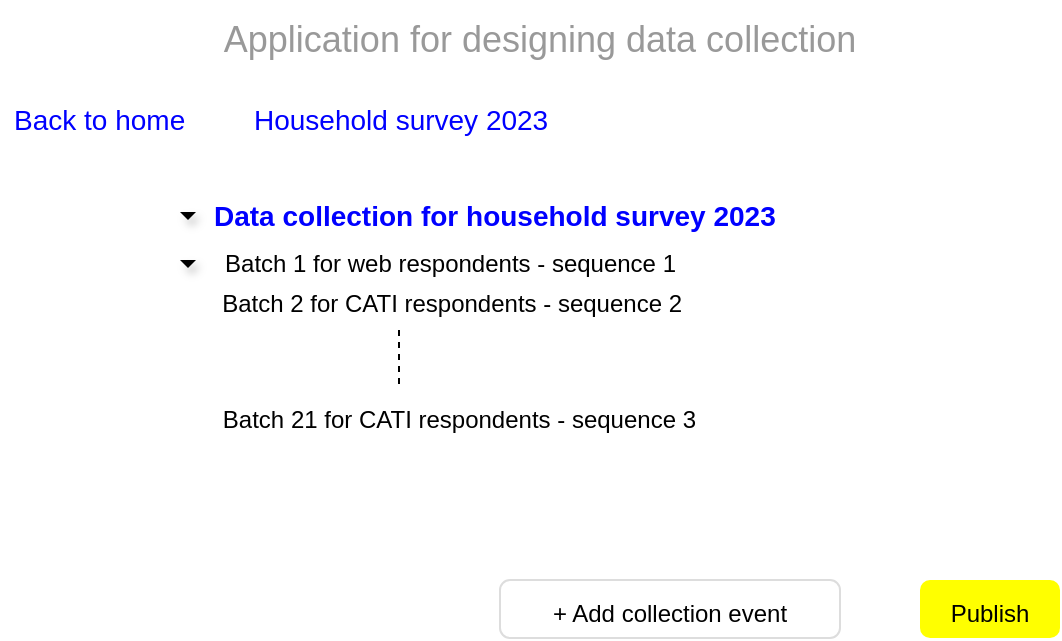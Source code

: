 <mxfile version="20.8.5" type="device"><diagram name="Page-1" id="c9db0220-8083-56f3-ca83-edcdcd058819"><mxGraphModel dx="1114" dy="574" grid="1" gridSize="10" guides="1" tooltips="1" connect="1" arrows="1" fold="1" page="1" pageScale="1.5" pageWidth="826" pageHeight="1169" background="#ffffff" math="0" shadow="0"><root><mxCell id="0" style=";html=1;"/><mxCell id="1" style=";html=1;" parent="0"/><mxCell id="3d76a8aef4d5c911-26" value="" style="shape=triangle;strokeColor=none;fillColor=#000000;direction=south;rounded=0;shadow=1;fontSize=12;fontColor=#000000;align=center;html=1;" parent="1" vertex="1"><mxGeometry x="100" y="146" width="8" height="4" as="geometry"/></mxCell><mxCell id="-qu1YzCTw--MIumMyG8b-17" value="&lt;font style=&quot;font-size: 14px;&quot;&gt;Household survey 2023&lt;/font&gt;" style="html=1;shadow=0;dashed=0;shape=mxgraph.bootstrap.rect;strokeColor=none;fillColor=none;fontColor=#0000FF;align=left;spacingLeft=5;whiteSpace=wrap;rounded=0;" parent="1" vertex="1"><mxGeometry x="130" y="90" width="240" height="20" as="geometry"/></mxCell><mxCell id="7IJD1ozmawMAS_vIAmzZ-1" value="&lt;font style=&quot;font-size: 14px;&quot;&gt;Back to home&lt;/font&gt;" style="html=1;shadow=0;dashed=0;shape=mxgraph.bootstrap.rect;strokeColor=none;fillColor=none;fontColor=#0000FF;align=left;spacingLeft=5;whiteSpace=wrap;rounded=0;" parent="1" vertex="1"><mxGeometry x="10" y="90" width="100" height="20" as="geometry"/></mxCell><mxCell id="7IJD1ozmawMAS_vIAmzZ-3" value="&lt;font style=&quot;font-size: 12px;&quot;&gt;+ Add collection event&lt;/font&gt;" style="html=1;shadow=0;dashed=0;shape=mxgraph.bootstrap.rrect;rSize=5;fontSize=16;strokeColor=#dddddd;whiteSpace=wrap;" parent="1" vertex="1"><mxGeometry x="260" y="330" width="170" height="29" as="geometry"/></mxCell><mxCell id="7IJD1ozmawMAS_vIAmzZ-4" value="&lt;font style=&quot;font-size: 12px;&quot;&gt;Publish&lt;/font&gt;" style="html=1;shadow=0;dashed=0;shape=mxgraph.bootstrap.rrect;rSize=5;fontSize=16;fillColor=#FFFF00;strokeColor=none;fontColor=#000000;whiteSpace=wrap;" parent="1" vertex="1"><mxGeometry x="470" y="330" width="70" height="29" as="geometry"/></mxCell><mxCell id="7IJD1ozmawMAS_vIAmzZ-6" value="&lt;font style=&quot;font-size: 14px;&quot;&gt;&lt;b&gt;Data collection for household survey 2023&lt;/b&gt;&lt;/font&gt;" style="html=1;shadow=0;dashed=0;shape=mxgraph.bootstrap.rect;strokeColor=none;fillColor=none;fontColor=#0000FF;align=left;spacingLeft=5;whiteSpace=wrap;rounded=0;" parent="1" vertex="1"><mxGeometry x="110" y="138" width="290" height="20" as="geometry"/></mxCell><mxCell id="7IJD1ozmawMAS_vIAmzZ-7" value="&lt;font style=&quot;font-size: 12px;&quot;&gt;Batch 1 for web respondents - sequence 1&lt;/font&gt;" style="html=1;shadow=0;dashed=0;shape=mxgraph.bootstrap.rect;strokeColor=none;fillColor=none;align=right;fontSize=10;whiteSpace=wrap;rounded=0;" parent="1" vertex="1"><mxGeometry x="115" y="162" width="235" height="20" as="geometry"/></mxCell><mxCell id="7IJD1ozmawMAS_vIAmzZ-8" value="&lt;font style=&quot;font-size: 12px;&quot;&gt;Batch 2 for CATI respondents - sequence 2&lt;/font&gt;" style="html=1;shadow=0;dashed=0;shape=mxgraph.bootstrap.rect;strokeColor=none;fillColor=none;align=right;fontSize=10;whiteSpace=wrap;rounded=0;" parent="1" vertex="1"><mxGeometry x="112.5" y="182" width="240" height="20" as="geometry"/></mxCell><mxCell id="7IJD1ozmawMAS_vIAmzZ-9" value="&lt;font style=&quot;font-size: 12px;&quot;&gt;Batch 21 for CATI respondents - sequence 3&lt;/font&gt;" style="html=1;shadow=0;dashed=0;shape=mxgraph.bootstrap.rect;strokeColor=none;fillColor=none;align=right;fontSize=10;whiteSpace=wrap;rounded=0;" parent="1" vertex="1"><mxGeometry x="115" y="240" width="245" height="20" as="geometry"/></mxCell><mxCell id="7IJD1ozmawMAS_vIAmzZ-10" value="" style="endArrow=none;dashed=1;html=1;rounded=0;" parent="1" edge="1"><mxGeometry width="50" height="50" relative="1" as="geometry"><mxPoint x="209.5" y="232" as="sourcePoint"/><mxPoint x="209.5" y="202" as="targetPoint"/></mxGeometry></mxCell><mxCell id="7IJD1ozmawMAS_vIAmzZ-22" value="" style="shape=triangle;strokeColor=none;fillColor=#000000;direction=south;rounded=0;shadow=1;fontSize=12;fontColor=#000000;align=center;html=1;" parent="1" vertex="1"><mxGeometry x="100" y="170" width="8" height="4" as="geometry"/></mxCell><mxCell id="7IJD1ozmawMAS_vIAmzZ-13" value="&lt;font style=&quot;font-size: 18px;&quot;&gt;Application for designing data collection&lt;/font&gt;" style="html=1;shadow=0;dashed=0;fillColor=none;strokeColor=none;shape=mxgraph.bootstrap.rect;fontColor=#999999;fontSize=14;whiteSpace=wrap;" parent="1" vertex="1"><mxGeometry x="20" y="40" width="520" height="40" as="geometry"/></mxCell></root></mxGraphModel></diagram></mxfile>